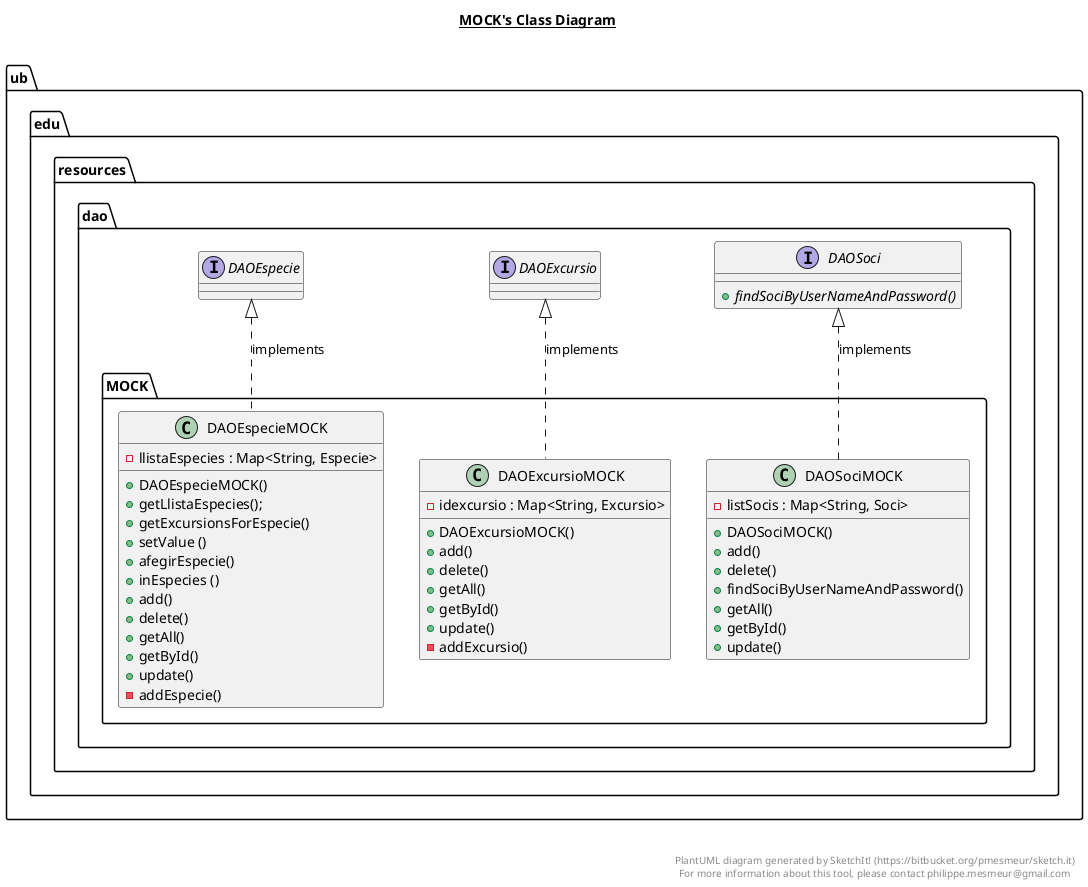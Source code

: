 @startuml

title __MOCK's Class Diagram__\n

  namespace ub.edu.resources.dao {
      interface ub.edu.resources.dao.DAOEspecie {
      }
    }


    namespace ub.edu.resources.dao {
      interface ub.edu.resources.dao.DAOExcursio {
      }
    }


    namespace ub.edu.resources.dao {
      interface ub.edu.resources.dao.DAOSoci {
          {abstract} + findSociByUserNameAndPassword()
      }
    }

    namespace ub.edu.resources.dao {
    namespace MOCK {
      class ub.edu.resources.dao.MOCK.DAOEspecieMOCK {
          - llistaEspecies : Map<String, Especie>
          + DAOEspecieMOCK()
          + getLlistaEspecies();
          + getExcursionsForEspecie()
          + setValue ()
          + afegirEspecie()
          + inEspecies ()
          + add()
          + delete()
          + getAll()
          + getById()
          + update()
          - addEspecie()
      }
    }
  }
  

  namespace ub.edu.resources.dao {
    namespace MOCK {
      class ub.edu.resources.dao.MOCK.DAOExcursioMOCK {
          - idexcursio : Map<String, Excursio>
          + DAOExcursioMOCK()
          + add()
          + delete()
          + getAll()
          + getById()
          + update()
          - addExcursio()
      }
    }
  }
  

  namespace ub.edu.resources.dao {
    namespace MOCK {
      class ub.edu.resources.dao.MOCK.DAOSociMOCK {
          - listSocis : Map<String, Soci>
          + DAOSociMOCK()
          + add()
          + delete()
          + findSociByUserNameAndPassword()
          + getAll()
          + getById()
          + update()
      }
    }
  }
  

  ub.edu.resources.dao.MOCK.DAOEspecieMOCK .up.|> ub.edu.resources.dao.DAOEspecie: implements
  ub.edu.resources.dao.MOCK.DAOExcursioMOCK .up.|> ub.edu.resources.dao.DAOExcursio: implements
  ub.edu.resources.dao.MOCK.DAOSociMOCK .up.|> ub.edu.resources.dao.DAOSoci: implements


right footer


PlantUML diagram generated by SketchIt! (https://bitbucket.org/pmesmeur/sketch.it)
For more information about this tool, please contact philippe.mesmeur@gmail.com
endfooter

@enduml
